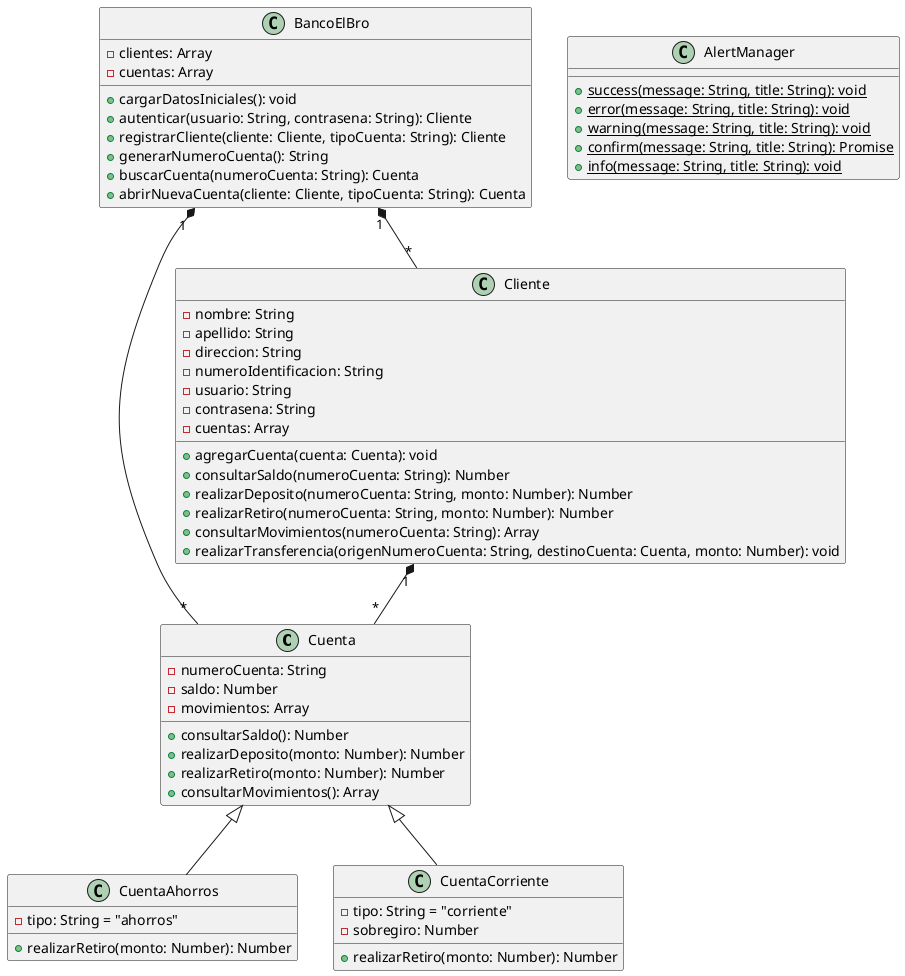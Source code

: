@startuml

class Cuenta {
  - numeroCuenta: String
  - saldo: Number
  - movimientos: Array
  + consultarSaldo(): Number
  + realizarDeposito(monto: Number): Number
  + realizarRetiro(monto: Number): Number
  + consultarMovimientos(): Array
}

class CuentaAhorros {
  - tipo: String = "ahorros"
  + realizarRetiro(monto: Number): Number
}

class CuentaCorriente {
  - tipo: String = "corriente"
  - sobregiro: Number
  + realizarRetiro(monto: Number): Number
}

class Cliente {
  - nombre: String
  - apellido: String
  - direccion: String
  - numeroIdentificacion: String
  - usuario: String
  - contrasena: String
  - cuentas: Array
  + agregarCuenta(cuenta: Cuenta): void
  + consultarSaldo(numeroCuenta: String): Number
  + realizarDeposito(numeroCuenta: String, monto: Number): Number
  + realizarRetiro(numeroCuenta: String, monto: Number): Number
  + consultarMovimientos(numeroCuenta: String): Array
  + realizarTransferencia(origenNumeroCuenta: String, destinoCuenta: Cuenta, monto: Number): void
}

class BancoElBro {
  - clientes: Array
  - cuentas: Array
  + cargarDatosIniciales(): void
  + autenticar(usuario: String, contrasena: String): Cliente
  + registrarCliente(cliente: Cliente, tipoCuenta: String): Cliente
  + generarNumeroCuenta(): String
  + buscarCuenta(numeroCuenta: String): Cuenta
  + abrirNuevaCuenta(cliente: Cliente, tipoCuenta: String): Cuenta
}

class AlertManager {
  {static} + success(message: String, title: String): void
  {static} + error(message: String, title: String): void
  {static} + warning(message: String, title: String): void
  {static} + confirm(message: String, title: String): Promise
  {static} + info(message: String, title: String): void
}

Cuenta <|-- CuentaAhorros
Cuenta <|-- CuentaCorriente
Cliente "1" *-- "*" Cuenta
BancoElBro "1" *-- "*" Cliente
BancoElBro "1" *-- "*" Cuenta

@enduml